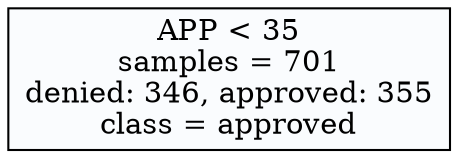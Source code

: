 digraph Tree {
node [shape=box, style="filled", color="black"] ;
0 [label=<APP &lt; 35<br/>samples = 701<br/>
denied: 346, approved: 355<br/>class = approved>, fillcolor="#399de506"] ;
}